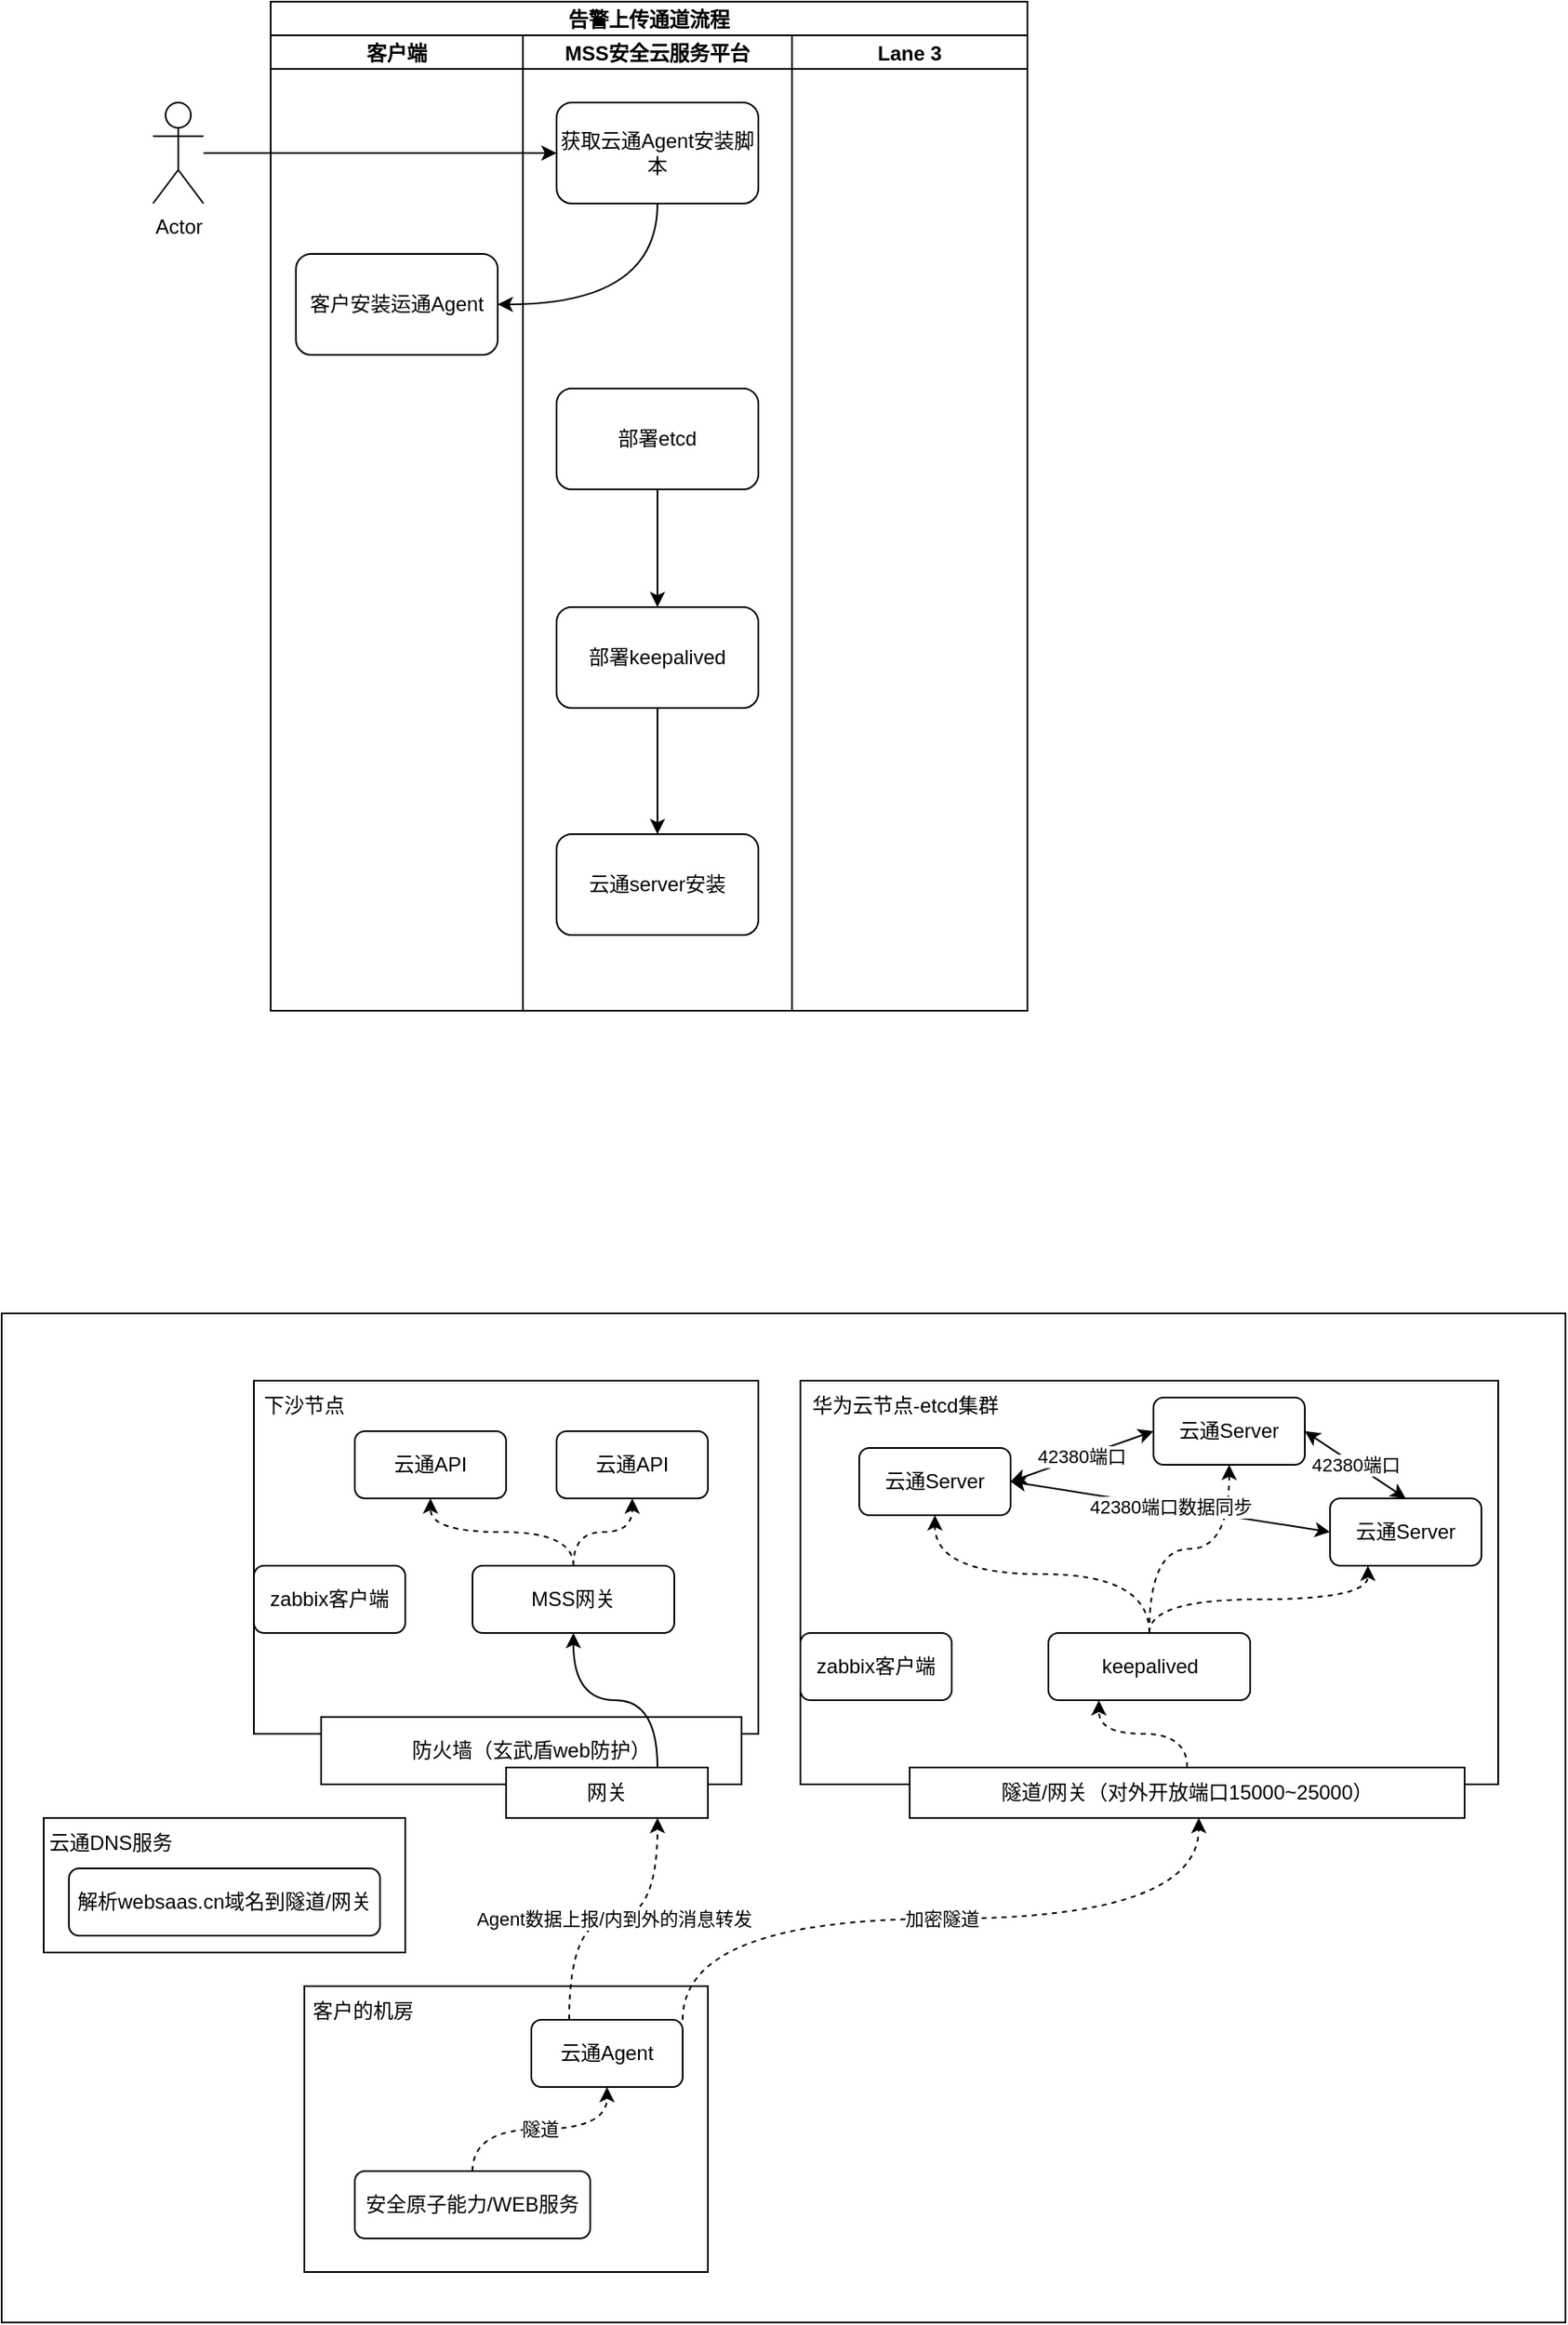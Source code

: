 <mxfile>
    <diagram id="X0-Q3UgyOkLvdQDbUND6" name="第 1 页">
        <mxGraphModel dx="592" dy="627" grid="1" gridSize="10" guides="1" tooltips="1" connect="1" arrows="1" fold="1" page="1" pageScale="1" pageWidth="827" pageHeight="1169" math="0" shadow="0">
            <root>
                <mxCell id="0"/>
                <mxCell id="1" parent="0"/>
                <mxCell id="2W0OFrPBYEMKjF1ASu4q-63" value="" style="rounded=0;whiteSpace=wrap;html=1;" parent="1" vertex="1">
                    <mxGeometry x="50" y="840" width="930" height="600" as="geometry"/>
                </mxCell>
                <mxCell id="2W0OFrPBYEMKjF1ASu4q-46" value="" style="rounded=0;whiteSpace=wrap;html=1;" parent="1" vertex="1">
                    <mxGeometry x="525" y="880" width="415" height="240" as="geometry"/>
                </mxCell>
                <mxCell id="2W0OFrPBYEMKjF1ASu4q-31" value="" style="rounded=0;whiteSpace=wrap;html=1;" parent="1" vertex="1">
                    <mxGeometry x="230" y="1240" width="240" height="170" as="geometry"/>
                </mxCell>
                <mxCell id="2W0OFrPBYEMKjF1ASu4q-15" value="" style="rounded=0;whiteSpace=wrap;html=1;" parent="1" vertex="1">
                    <mxGeometry x="200" y="880" width="300" height="210" as="geometry"/>
                </mxCell>
                <mxCell id="2W0OFrPBYEMKjF1ASu4q-1" value="告警上传通道流程" style="swimlane;childLayout=stackLayout;resizeParent=1;resizeParentMax=0;startSize=20;" parent="1" vertex="1">
                    <mxGeometry x="210" y="60" width="450" height="600" as="geometry"/>
                </mxCell>
                <mxCell id="2W0OFrPBYEMKjF1ASu4q-2" value="客户端" style="swimlane;startSize=20;" parent="2W0OFrPBYEMKjF1ASu4q-1" vertex="1">
                    <mxGeometry y="20" width="150" height="580" as="geometry"/>
                </mxCell>
                <mxCell id="2W0OFrPBYEMKjF1ASu4q-6" value="客户安装运通Agent" style="rounded=1;whiteSpace=wrap;html=1;" parent="2W0OFrPBYEMKjF1ASu4q-2" vertex="1">
                    <mxGeometry x="15" y="130" width="120" height="60" as="geometry"/>
                </mxCell>
                <mxCell id="2W0OFrPBYEMKjF1ASu4q-3" value="MSS安全云服务平台" style="swimlane;startSize=20;" parent="2W0OFrPBYEMKjF1ASu4q-1" vertex="1">
                    <mxGeometry x="150" y="20" width="160" height="580" as="geometry"/>
                </mxCell>
                <mxCell id="2W0OFrPBYEMKjF1ASu4q-8" value="获取云通Agent安装脚本" style="rounded=1;whiteSpace=wrap;html=1;" parent="2W0OFrPBYEMKjF1ASu4q-3" vertex="1">
                    <mxGeometry x="20" y="40" width="120" height="60" as="geometry"/>
                </mxCell>
                <mxCell id="2W0OFrPBYEMKjF1ASu4q-68" value="云通server安装" style="rounded=1;whiteSpace=wrap;html=1;" parent="2W0OFrPBYEMKjF1ASu4q-3" vertex="1">
                    <mxGeometry x="20" y="475" width="120" height="60" as="geometry"/>
                </mxCell>
                <mxCell id="3" value="" style="edgeStyle=none;html=1;" edge="1" parent="2W0OFrPBYEMKjF1ASu4q-3" source="2W0OFrPBYEMKjF1ASu4q-69" target="2W0OFrPBYEMKjF1ASu4q-68">
                    <mxGeometry relative="1" as="geometry"/>
                </mxCell>
                <mxCell id="2W0OFrPBYEMKjF1ASu4q-69" value="部署keepalived" style="rounded=1;whiteSpace=wrap;html=1;" parent="2W0OFrPBYEMKjF1ASu4q-3" vertex="1">
                    <mxGeometry x="20" y="340" width="120" height="60" as="geometry"/>
                </mxCell>
                <mxCell id="2" value="" style="edgeStyle=none;html=1;" edge="1" parent="2W0OFrPBYEMKjF1ASu4q-3" source="2W0OFrPBYEMKjF1ASu4q-71" target="2W0OFrPBYEMKjF1ASu4q-69">
                    <mxGeometry relative="1" as="geometry"/>
                </mxCell>
                <mxCell id="2W0OFrPBYEMKjF1ASu4q-71" value="部署etcd" style="rounded=1;whiteSpace=wrap;html=1;" parent="2W0OFrPBYEMKjF1ASu4q-3" vertex="1">
                    <mxGeometry x="20" y="210" width="120" height="60" as="geometry"/>
                </mxCell>
                <mxCell id="2W0OFrPBYEMKjF1ASu4q-4" value="Lane 3" style="swimlane;startSize=20;" parent="2W0OFrPBYEMKjF1ASu4q-1" vertex="1">
                    <mxGeometry x="310" y="20" width="140" height="580" as="geometry"/>
                </mxCell>
                <mxCell id="2W0OFrPBYEMKjF1ASu4q-10" style="edgeStyle=orthogonalEdgeStyle;curved=1;rounded=0;orthogonalLoop=1;jettySize=auto;html=1;entryX=1;entryY=0.5;entryDx=0;entryDy=0;exitX=0.5;exitY=1;exitDx=0;exitDy=0;" parent="2W0OFrPBYEMKjF1ASu4q-1" source="2W0OFrPBYEMKjF1ASu4q-8" target="2W0OFrPBYEMKjF1ASu4q-6" edge="1">
                    <mxGeometry relative="1" as="geometry"/>
                </mxCell>
                <mxCell id="2W0OFrPBYEMKjF1ASu4q-67" style="edgeStyle=orthogonalEdgeStyle;curved=1;rounded=0;orthogonalLoop=1;jettySize=auto;html=1;entryX=0;entryY=0.5;entryDx=0;entryDy=0;elbow=vertical;" parent="1" source="2W0OFrPBYEMKjF1ASu4q-5" target="2W0OFrPBYEMKjF1ASu4q-8" edge="1">
                    <mxGeometry relative="1" as="geometry"/>
                </mxCell>
                <mxCell id="2W0OFrPBYEMKjF1ASu4q-5" value="Actor" style="shape=umlActor;verticalLabelPosition=bottom;verticalAlign=top;html=1;outlineConnect=0;" parent="1" vertex="1">
                    <mxGeometry x="140" y="120" width="30" height="60" as="geometry"/>
                </mxCell>
                <mxCell id="2W0OFrPBYEMKjF1ASu4q-12" value="云通API" style="rounded=1;whiteSpace=wrap;html=1;" parent="1" vertex="1">
                    <mxGeometry x="260" y="910" width="90" height="40" as="geometry"/>
                </mxCell>
                <mxCell id="2W0OFrPBYEMKjF1ASu4q-14" value="云通API" style="rounded=1;whiteSpace=wrap;html=1;" parent="1" vertex="1">
                    <mxGeometry x="380" y="910" width="90" height="40" as="geometry"/>
                </mxCell>
                <mxCell id="2W0OFrPBYEMKjF1ASu4q-17" style="edgeStyle=orthogonalEdgeStyle;curved=1;rounded=0;orthogonalLoop=1;jettySize=auto;html=1;entryX=0.5;entryY=1;entryDx=0;entryDy=0;dashed=1;" parent="1" source="2W0OFrPBYEMKjF1ASu4q-16" target="2W0OFrPBYEMKjF1ASu4q-12" edge="1">
                    <mxGeometry relative="1" as="geometry"/>
                </mxCell>
                <mxCell id="2W0OFrPBYEMKjF1ASu4q-18" style="edgeStyle=orthogonalEdgeStyle;curved=1;rounded=0;orthogonalLoop=1;jettySize=auto;html=1;entryX=0.5;entryY=1;entryDx=0;entryDy=0;dashed=1;" parent="1" source="2W0OFrPBYEMKjF1ASu4q-16" target="2W0OFrPBYEMKjF1ASu4q-14" edge="1">
                    <mxGeometry relative="1" as="geometry"/>
                </mxCell>
                <mxCell id="2W0OFrPBYEMKjF1ASu4q-16" value="MSS网关" style="rounded=1;whiteSpace=wrap;html=1;" parent="1" vertex="1">
                    <mxGeometry x="330" y="990" width="120" height="40" as="geometry"/>
                </mxCell>
                <mxCell id="2W0OFrPBYEMKjF1ASu4q-19" value="下沙节点" style="text;html=1;strokeColor=none;fillColor=none;align=center;verticalAlign=middle;whiteSpace=wrap;rounded=0;" parent="1" vertex="1">
                    <mxGeometry x="200" y="880" width="60" height="30" as="geometry"/>
                </mxCell>
                <mxCell id="2W0OFrPBYEMKjF1ASu4q-20" value="防火墙（玄武盾web防护）" style="rounded=0;whiteSpace=wrap;html=1;" parent="1" vertex="1">
                    <mxGeometry x="240" y="1080" width="250" height="40" as="geometry"/>
                </mxCell>
                <mxCell id="2W0OFrPBYEMKjF1ASu4q-23" value="网关" style="rounded=0;whiteSpace=wrap;html=1;" parent="1" vertex="1">
                    <mxGeometry x="350" y="1110" width="120" height="30" as="geometry"/>
                </mxCell>
                <mxCell id="2W0OFrPBYEMKjF1ASu4q-22" style="edgeStyle=orthogonalEdgeStyle;rounded=0;orthogonalLoop=1;jettySize=auto;html=1;entryX=0.5;entryY=1;entryDx=0;entryDy=0;elbow=vertical;curved=1;exitX=0.75;exitY=0;exitDx=0;exitDy=0;" parent="1" source="2W0OFrPBYEMKjF1ASu4q-23" target="2W0OFrPBYEMKjF1ASu4q-16" edge="1">
                    <mxGeometry relative="1" as="geometry"/>
                </mxCell>
                <mxCell id="2W0OFrPBYEMKjF1ASu4q-30" value="隧道" style="edgeStyle=orthogonalEdgeStyle;curved=1;rounded=0;orthogonalLoop=1;jettySize=auto;html=1;entryX=0.5;entryY=1;entryDx=0;entryDy=0;elbow=vertical;dashed=1;" parent="1" source="2W0OFrPBYEMKjF1ASu4q-26" target="2W0OFrPBYEMKjF1ASu4q-29" edge="1">
                    <mxGeometry relative="1" as="geometry"/>
                </mxCell>
                <mxCell id="2W0OFrPBYEMKjF1ASu4q-26" value="安全原子能力/WEB服务" style="rounded=1;whiteSpace=wrap;html=1;" parent="1" vertex="1">
                    <mxGeometry x="260" y="1350" width="140" height="40" as="geometry"/>
                </mxCell>
                <mxCell id="2W0OFrPBYEMKjF1ASu4q-33" value="Agent数据上报/内到外的消息转发" style="edgeStyle=orthogonalEdgeStyle;curved=1;rounded=0;orthogonalLoop=1;jettySize=auto;html=1;entryX=0.75;entryY=1;entryDx=0;entryDy=0;dashed=1;elbow=vertical;exitX=0.25;exitY=0;exitDx=0;exitDy=0;" parent="1" source="2W0OFrPBYEMKjF1ASu4q-29" target="2W0OFrPBYEMKjF1ASu4q-23" edge="1">
                    <mxGeometry relative="1" as="geometry"/>
                </mxCell>
                <mxCell id="2W0OFrPBYEMKjF1ASu4q-60" value="加密隧道" style="edgeStyle=orthogonalEdgeStyle;curved=1;rounded=0;orthogonalLoop=1;jettySize=auto;html=1;exitX=1;exitY=0;exitDx=0;exitDy=0;entryX=0.521;entryY=1;entryDx=0;entryDy=0;entryPerimeter=0;elbow=vertical;dashed=1;" parent="1" source="2W0OFrPBYEMKjF1ASu4q-29" target="2W0OFrPBYEMKjF1ASu4q-59" edge="1">
                    <mxGeometry relative="1" as="geometry"/>
                </mxCell>
                <mxCell id="2W0OFrPBYEMKjF1ASu4q-29" value="云通Agent" style="rounded=1;whiteSpace=wrap;html=1;" parent="1" vertex="1">
                    <mxGeometry x="365" y="1260" width="90" height="40" as="geometry"/>
                </mxCell>
                <mxCell id="2W0OFrPBYEMKjF1ASu4q-32" value="客户的机房" style="text;html=1;strokeColor=none;fillColor=none;align=center;verticalAlign=middle;whiteSpace=wrap;rounded=0;" parent="1" vertex="1">
                    <mxGeometry x="230" y="1240" width="70" height="30" as="geometry"/>
                </mxCell>
                <mxCell id="2W0OFrPBYEMKjF1ASu4q-34" value="" style="rounded=0;whiteSpace=wrap;html=1;" parent="1" vertex="1">
                    <mxGeometry x="75" y="1140" width="215" height="80" as="geometry"/>
                </mxCell>
                <mxCell id="2W0OFrPBYEMKjF1ASu4q-35" value="云通DNS服务" style="text;html=1;strokeColor=none;fillColor=none;align=center;verticalAlign=middle;whiteSpace=wrap;rounded=0;" parent="1" vertex="1">
                    <mxGeometry x="60" y="1140" width="110" height="30" as="geometry"/>
                </mxCell>
                <mxCell id="2W0OFrPBYEMKjF1ASu4q-39" value="解析websaas.cn域名到隧道/网关" style="rounded=1;whiteSpace=wrap;html=1;" parent="1" vertex="1">
                    <mxGeometry x="90" y="1170" width="185" height="40" as="geometry"/>
                </mxCell>
                <mxCell id="2W0OFrPBYEMKjF1ASu4q-40" value="云通Server" style="rounded=1;whiteSpace=wrap;html=1;" parent="1" vertex="1">
                    <mxGeometry x="560" y="920" width="90" height="40" as="geometry"/>
                </mxCell>
                <mxCell id="2W0OFrPBYEMKjF1ASu4q-44" value="云通Server" style="rounded=1;whiteSpace=wrap;html=1;" parent="1" vertex="1">
                    <mxGeometry x="840" y="950" width="90" height="40" as="geometry"/>
                </mxCell>
                <mxCell id="2W0OFrPBYEMKjF1ASu4q-45" value="云通Server" style="rounded=1;whiteSpace=wrap;html=1;" parent="1" vertex="1">
                    <mxGeometry x="735" y="890" width="90" height="40" as="geometry"/>
                </mxCell>
                <mxCell id="2W0OFrPBYEMKjF1ASu4q-48" style="edgeStyle=orthogonalEdgeStyle;curved=1;rounded=0;orthogonalLoop=1;jettySize=auto;html=1;entryX=0.5;entryY=1;entryDx=0;entryDy=0;dashed=1;elbow=vertical;exitX=0.5;exitY=0;exitDx=0;exitDy=0;" parent="1" source="2W0OFrPBYEMKjF1ASu4q-47" target="2W0OFrPBYEMKjF1ASu4q-40" edge="1">
                    <mxGeometry relative="1" as="geometry"/>
                </mxCell>
                <mxCell id="2W0OFrPBYEMKjF1ASu4q-49" style="edgeStyle=orthogonalEdgeStyle;curved=1;rounded=0;orthogonalLoop=1;jettySize=auto;html=1;entryX=0.5;entryY=1;entryDx=0;entryDy=0;dashed=1;elbow=vertical;" parent="1" source="2W0OFrPBYEMKjF1ASu4q-47" target="2W0OFrPBYEMKjF1ASu4q-45" edge="1">
                    <mxGeometry relative="1" as="geometry"/>
                </mxCell>
                <mxCell id="2W0OFrPBYEMKjF1ASu4q-50" style="edgeStyle=orthogonalEdgeStyle;curved=1;rounded=0;orthogonalLoop=1;jettySize=auto;html=1;entryX=0.25;entryY=1;entryDx=0;entryDy=0;dashed=1;elbow=vertical;exitX=0.5;exitY=0;exitDx=0;exitDy=0;" parent="1" source="2W0OFrPBYEMKjF1ASu4q-47" target="2W0OFrPBYEMKjF1ASu4q-44" edge="1">
                    <mxGeometry relative="1" as="geometry"/>
                </mxCell>
                <mxCell id="2W0OFrPBYEMKjF1ASu4q-47" value="keepalived" style="rounded=1;whiteSpace=wrap;html=1;" parent="1" vertex="1">
                    <mxGeometry x="672.5" y="1030" width="120" height="40" as="geometry"/>
                </mxCell>
                <mxCell id="2W0OFrPBYEMKjF1ASu4q-51" value="华为云节点-etcd集群" style="text;html=1;strokeColor=none;fillColor=none;align=center;verticalAlign=middle;whiteSpace=wrap;rounded=0;" parent="1" vertex="1">
                    <mxGeometry x="525" y="880" width="125" height="30" as="geometry"/>
                </mxCell>
                <mxCell id="2W0OFrPBYEMKjF1ASu4q-54" value="42380端口" style="endArrow=classic;startArrow=classic;html=1;rounded=0;curved=1;elbow=vertical;entryX=0;entryY=0.5;entryDx=0;entryDy=0;exitX=1;exitY=0.5;exitDx=0;exitDy=0;" parent="1" source="2W0OFrPBYEMKjF1ASu4q-40" target="2W0OFrPBYEMKjF1ASu4q-45" edge="1">
                    <mxGeometry width="50" height="50" relative="1" as="geometry">
                        <mxPoint x="570" y="1070" as="sourcePoint"/>
                        <mxPoint x="620" y="1020" as="targetPoint"/>
                    </mxGeometry>
                </mxCell>
                <mxCell id="2W0OFrPBYEMKjF1ASu4q-55" value="42380端口" style="endArrow=classic;startArrow=classic;html=1;rounded=0;curved=1;elbow=vertical;entryX=0.5;entryY=0;entryDx=0;entryDy=0;exitX=1;exitY=0.5;exitDx=0;exitDy=0;" parent="1" source="2W0OFrPBYEMKjF1ASu4q-45" target="2W0OFrPBYEMKjF1ASu4q-44" edge="1">
                    <mxGeometry width="50" height="50" relative="1" as="geometry">
                        <mxPoint x="570" y="1070" as="sourcePoint"/>
                        <mxPoint x="620" y="1020" as="targetPoint"/>
                    </mxGeometry>
                </mxCell>
                <mxCell id="2W0OFrPBYEMKjF1ASu4q-56" value="42380端口数据同步" style="endArrow=classic;startArrow=classic;html=1;rounded=0;curved=1;elbow=vertical;entryX=0;entryY=0.5;entryDx=0;entryDy=0;exitX=1;exitY=0.5;exitDx=0;exitDy=0;" parent="1" source="2W0OFrPBYEMKjF1ASu4q-40" target="2W0OFrPBYEMKjF1ASu4q-44" edge="1">
                    <mxGeometry width="50" height="50" relative="1" as="geometry">
                        <mxPoint x="570" y="1070" as="sourcePoint"/>
                        <mxPoint x="620" y="1020" as="targetPoint"/>
                    </mxGeometry>
                </mxCell>
                <mxCell id="2W0OFrPBYEMKjF1ASu4q-62" style="edgeStyle=orthogonalEdgeStyle;curved=1;rounded=0;orthogonalLoop=1;jettySize=auto;html=1;entryX=0.25;entryY=1;entryDx=0;entryDy=0;dashed=1;elbow=vertical;" parent="1" source="2W0OFrPBYEMKjF1ASu4q-59" target="2W0OFrPBYEMKjF1ASu4q-47" edge="1">
                    <mxGeometry relative="1" as="geometry"/>
                </mxCell>
                <mxCell id="2W0OFrPBYEMKjF1ASu4q-59" value="隧道/网关（对外开放端口15000~25000）" style="rounded=0;whiteSpace=wrap;html=1;" parent="1" vertex="1">
                    <mxGeometry x="590" y="1110" width="330" height="30" as="geometry"/>
                </mxCell>
                <mxCell id="2W0OFrPBYEMKjF1ASu4q-64" value="zabbix客户端" style="rounded=1;whiteSpace=wrap;html=1;" parent="1" vertex="1">
                    <mxGeometry x="200" y="990" width="90" height="40" as="geometry"/>
                </mxCell>
                <mxCell id="2W0OFrPBYEMKjF1ASu4q-65" value="zabbix客户端" style="rounded=1;whiteSpace=wrap;html=1;" parent="1" vertex="1">
                    <mxGeometry x="525" y="1030" width="90" height="40" as="geometry"/>
                </mxCell>
            </root>
        </mxGraphModel>
    </diagram>
</mxfile>